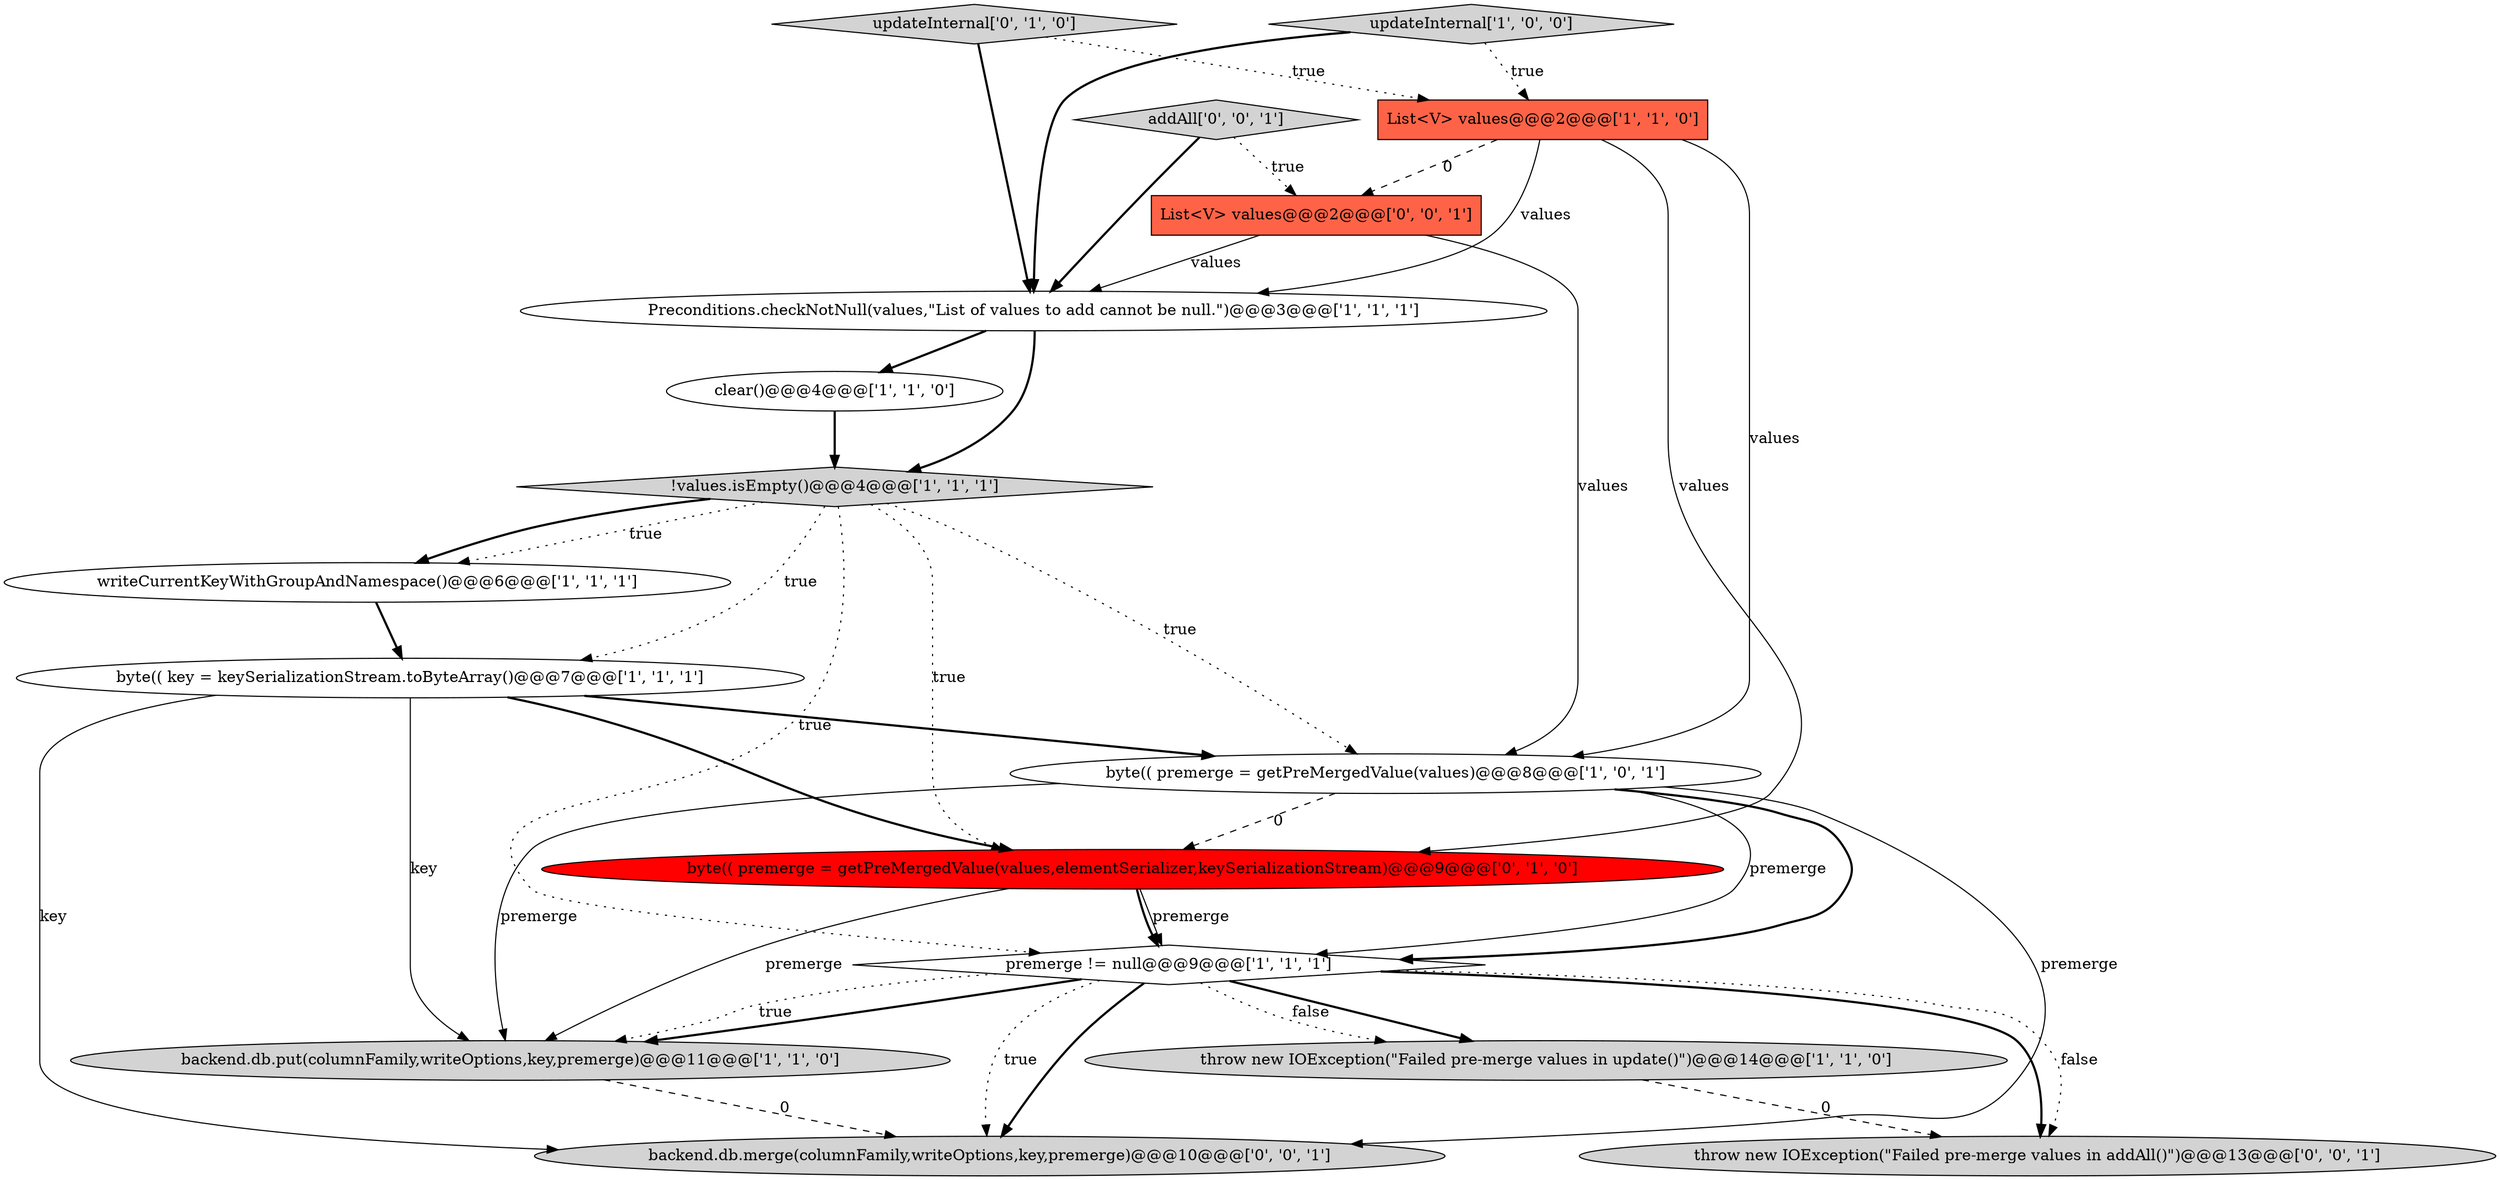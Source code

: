 digraph {
9 [style = filled, label = "Preconditions.checkNotNull(values,\"List of values to add cannot be null.\")@@@3@@@['1', '1', '1']", fillcolor = white, shape = ellipse image = "AAA0AAABBB1BBB"];
1 [style = filled, label = "backend.db.put(columnFamily,writeOptions,key,premerge)@@@11@@@['1', '1', '0']", fillcolor = lightgray, shape = ellipse image = "AAA0AAABBB1BBB"];
16 [style = filled, label = "addAll['0', '0', '1']", fillcolor = lightgray, shape = diamond image = "AAA0AAABBB3BBB"];
10 [style = filled, label = "clear()@@@4@@@['1', '1', '0']", fillcolor = white, shape = ellipse image = "AAA0AAABBB1BBB"];
5 [style = filled, label = "updateInternal['1', '0', '0']", fillcolor = lightgray, shape = diamond image = "AAA0AAABBB1BBB"];
15 [style = filled, label = "throw new IOException(\"Failed pre-merge values in addAll()\")@@@13@@@['0', '0', '1']", fillcolor = lightgray, shape = ellipse image = "AAA0AAABBB3BBB"];
4 [style = filled, label = "!values.isEmpty()@@@4@@@['1', '1', '1']", fillcolor = lightgray, shape = diamond image = "AAA0AAABBB1BBB"];
13 [style = filled, label = "List<V> values@@@2@@@['0', '0', '1']", fillcolor = tomato, shape = box image = "AAA0AAABBB3BBB"];
14 [style = filled, label = "backend.db.merge(columnFamily,writeOptions,key,premerge)@@@10@@@['0', '0', '1']", fillcolor = lightgray, shape = ellipse image = "AAA0AAABBB3BBB"];
0 [style = filled, label = "premerge != null@@@9@@@['1', '1', '1']", fillcolor = white, shape = diamond image = "AAA0AAABBB1BBB"];
3 [style = filled, label = "writeCurrentKeyWithGroupAndNamespace()@@@6@@@['1', '1', '1']", fillcolor = white, shape = ellipse image = "AAA0AAABBB1BBB"];
8 [style = filled, label = "byte(( key = keySerializationStream.toByteArray()@@@7@@@['1', '1', '1']", fillcolor = white, shape = ellipse image = "AAA0AAABBB1BBB"];
12 [style = filled, label = "byte(( premerge = getPreMergedValue(values,elementSerializer,keySerializationStream)@@@9@@@['0', '1', '0']", fillcolor = red, shape = ellipse image = "AAA1AAABBB2BBB"];
6 [style = filled, label = "byte(( premerge = getPreMergedValue(values)@@@8@@@['1', '0', '1']", fillcolor = white, shape = ellipse image = "AAA0AAABBB1BBB"];
2 [style = filled, label = "throw new IOException(\"Failed pre-merge values in update()\")@@@14@@@['1', '1', '0']", fillcolor = lightgray, shape = ellipse image = "AAA0AAABBB1BBB"];
11 [style = filled, label = "updateInternal['0', '1', '0']", fillcolor = lightgray, shape = diamond image = "AAA0AAABBB2BBB"];
7 [style = filled, label = "List<V> values@@@2@@@['1', '1', '0']", fillcolor = tomato, shape = box image = "AAA0AAABBB1BBB"];
12->0 [style = solid, label="premerge"];
4->6 [style = dotted, label="true"];
11->7 [style = dotted, label="true"];
4->3 [style = bold, label=""];
16->9 [style = bold, label=""];
6->14 [style = solid, label="premerge"];
5->9 [style = bold, label=""];
16->13 [style = dotted, label="true"];
1->14 [style = dashed, label="0"];
6->1 [style = solid, label="premerge"];
9->4 [style = bold, label=""];
4->0 [style = dotted, label="true"];
0->2 [style = bold, label=""];
7->12 [style = solid, label="values"];
4->8 [style = dotted, label="true"];
0->2 [style = dotted, label="false"];
8->6 [style = bold, label=""];
6->0 [style = bold, label=""];
9->10 [style = bold, label=""];
7->6 [style = solid, label="values"];
8->14 [style = solid, label="key"];
11->9 [style = bold, label=""];
12->0 [style = bold, label=""];
0->15 [style = bold, label=""];
6->0 [style = solid, label="premerge"];
6->12 [style = dashed, label="0"];
2->15 [style = dashed, label="0"];
8->1 [style = solid, label="key"];
0->14 [style = bold, label=""];
7->9 [style = solid, label="values"];
4->3 [style = dotted, label="true"];
0->15 [style = dotted, label="false"];
5->7 [style = dotted, label="true"];
0->1 [style = bold, label=""];
3->8 [style = bold, label=""];
12->1 [style = solid, label="premerge"];
7->13 [style = dashed, label="0"];
10->4 [style = bold, label=""];
13->9 [style = solid, label="values"];
0->14 [style = dotted, label="true"];
4->12 [style = dotted, label="true"];
8->12 [style = bold, label=""];
13->6 [style = solid, label="values"];
0->1 [style = dotted, label="true"];
}
